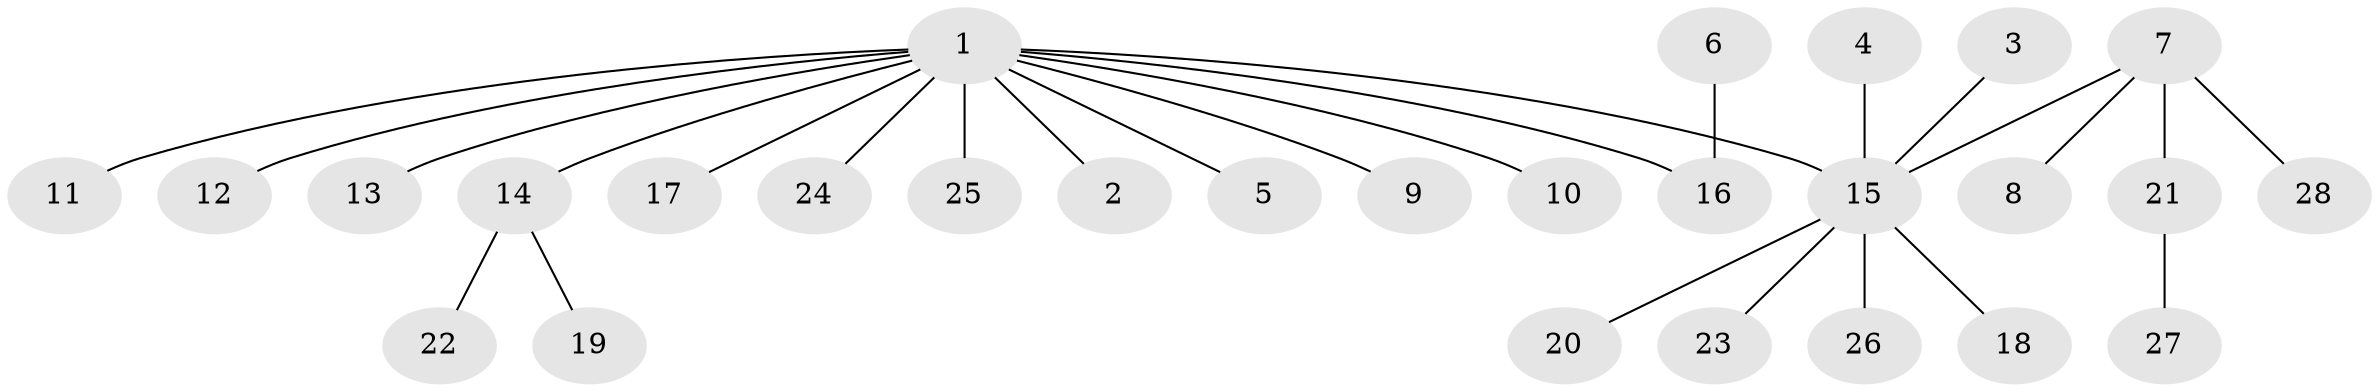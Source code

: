 // original degree distribution, {8: 0.037037037037037035, 10: 0.018518518518518517, 1: 0.6481481481481481, 6: 0.018518518518518517, 2: 0.14814814814814814, 3: 0.1111111111111111, 5: 0.018518518518518517}
// Generated by graph-tools (version 1.1) at 2025/25/03/09/25 03:25:59]
// undirected, 28 vertices, 27 edges
graph export_dot {
graph [start="1"]
  node [color=gray90,style=filled];
  1;
  2;
  3;
  4;
  5;
  6;
  7;
  8;
  9;
  10;
  11;
  12;
  13;
  14;
  15;
  16;
  17;
  18;
  19;
  20;
  21;
  22;
  23;
  24;
  25;
  26;
  27;
  28;
  1 -- 2 [weight=1.0];
  1 -- 5 [weight=1.0];
  1 -- 9 [weight=1.0];
  1 -- 10 [weight=1.0];
  1 -- 11 [weight=1.0];
  1 -- 12 [weight=1.0];
  1 -- 13 [weight=1.0];
  1 -- 14 [weight=1.0];
  1 -- 15 [weight=1.0];
  1 -- 16 [weight=1.0];
  1 -- 17 [weight=1.0];
  1 -- 24 [weight=1.0];
  1 -- 25 [weight=1.0];
  3 -- 15 [weight=1.0];
  4 -- 15 [weight=1.0];
  6 -- 16 [weight=1.0];
  7 -- 8 [weight=1.0];
  7 -- 15 [weight=1.0];
  7 -- 21 [weight=1.0];
  7 -- 28 [weight=1.0];
  14 -- 19 [weight=1.0];
  14 -- 22 [weight=1.0];
  15 -- 18 [weight=1.0];
  15 -- 20 [weight=1.0];
  15 -- 23 [weight=1.0];
  15 -- 26 [weight=1.0];
  21 -- 27 [weight=1.0];
}
